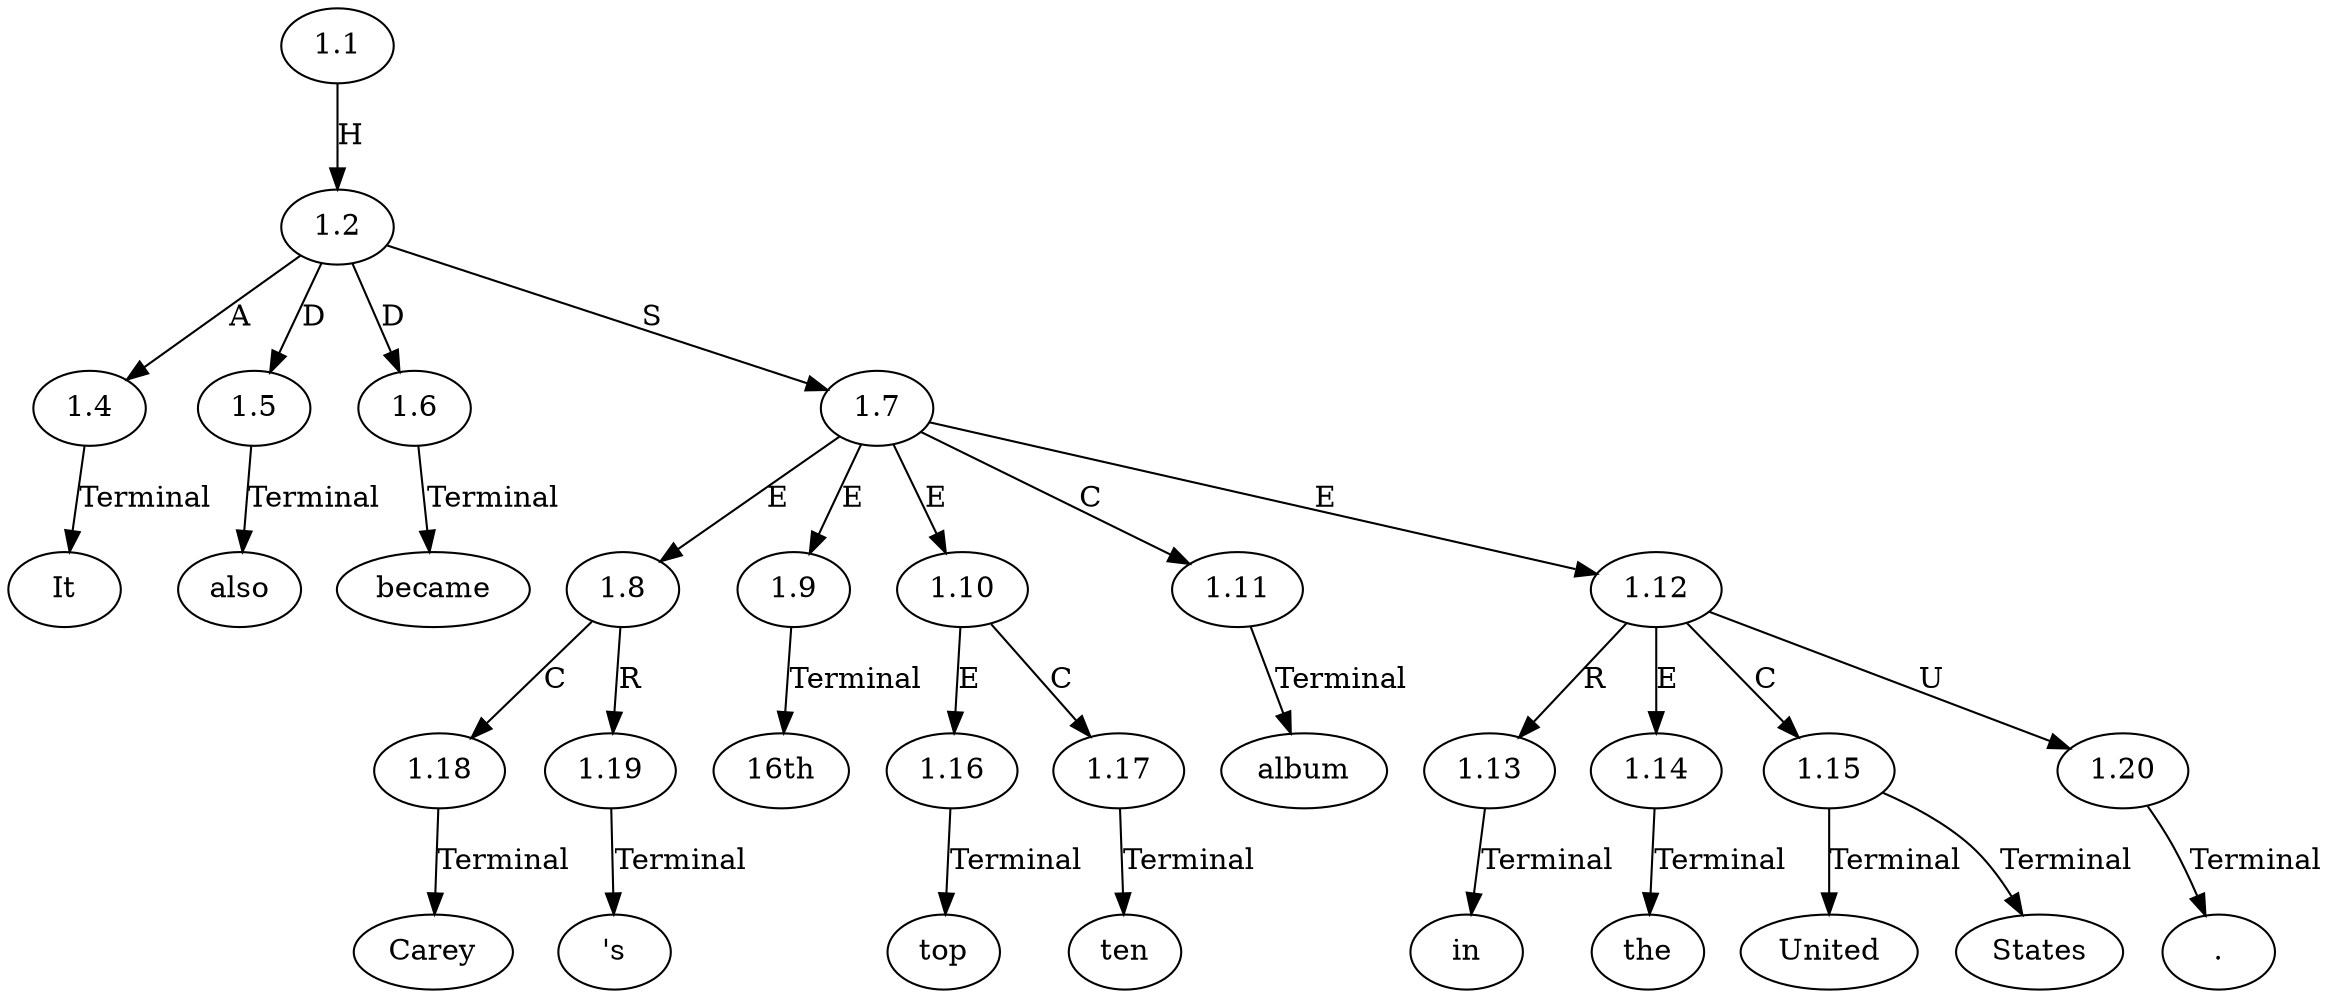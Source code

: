 // Graph
digraph {
	0.1 [label=It ordering=out]
	0.10 [label=in ordering=out]
	0.11 [label=the ordering=out]
	0.12 [label=United ordering=out]
	0.13 [label=States ordering=out]
	0.14 [label="." ordering=out]
	0.2 [label=also ordering=out]
	0.3 [label=became ordering=out]
	0.4 [label=Carey ordering=out]
	0.5 [label="'s" ordering=out]
	0.6 [label="16th" ordering=out]
	0.7 [label=top ordering=out]
	0.8 [label=ten ordering=out]
	0.9 [label=album ordering=out]
	1.1 [label=1.1 ordering=out]
	1.2 [label=1.2 ordering=out]
	1.4 [label=1.4 ordering=out]
	1.5 [label=1.5 ordering=out]
	1.6 [label=1.6 ordering=out]
	1.7 [label=1.7 ordering=out]
	1.8 [label=1.8 ordering=out]
	1.9 [label=1.9 ordering=out]
	1.10 [label=1.10 ordering=out]
	1.11 [label=1.11 ordering=out]
	1.12 [label=1.12 ordering=out]
	1.13 [label=1.13 ordering=out]
	1.14 [label=1.14 ordering=out]
	1.15 [label=1.15 ordering=out]
	1.16 [label=1.16 ordering=out]
	1.17 [label=1.17 ordering=out]
	1.18 [label=1.18 ordering=out]
	1.19 [label=1.19 ordering=out]
	1.20 [label=1.20 ordering=out]
	1.1 -> 1.2 [label=H ordering=out]
	1.2 -> 1.4 [label=A ordering=out]
	1.2 -> 1.5 [label=D ordering=out]
	1.2 -> 1.6 [label=D ordering=out]
	1.2 -> 1.7 [label=S ordering=out]
	1.4 -> 0.1 [label=Terminal ordering=out]
	1.5 -> 0.2 [label=Terminal ordering=out]
	1.6 -> 0.3 [label=Terminal ordering=out]
	1.7 -> 1.8 [label=E ordering=out]
	1.7 -> 1.9 [label=E ordering=out]
	1.7 -> 1.10 [label=E ordering=out]
	1.7 -> 1.11 [label=C ordering=out]
	1.7 -> 1.12 [label=E ordering=out]
	1.8 -> 1.18 [label=C ordering=out]
	1.8 -> 1.19 [label=R ordering=out]
	1.9 -> 0.6 [label=Terminal ordering=out]
	1.10 -> 1.16 [label=E ordering=out]
	1.10 -> 1.17 [label=C ordering=out]
	1.11 -> 0.9 [label=Terminal ordering=out]
	1.12 -> 1.13 [label=R ordering=out]
	1.12 -> 1.14 [label=E ordering=out]
	1.12 -> 1.15 [label=C ordering=out]
	1.12 -> 1.20 [label=U ordering=out]
	1.13 -> 0.10 [label=Terminal ordering=out]
	1.14 -> 0.11 [label=Terminal ordering=out]
	1.15 -> 0.12 [label=Terminal ordering=out]
	1.15 -> 0.13 [label=Terminal ordering=out]
	1.16 -> 0.7 [label=Terminal ordering=out]
	1.17 -> 0.8 [label=Terminal ordering=out]
	1.18 -> 0.4 [label=Terminal ordering=out]
	1.19 -> 0.5 [label=Terminal ordering=out]
	1.20 -> 0.14 [label=Terminal ordering=out]
}
